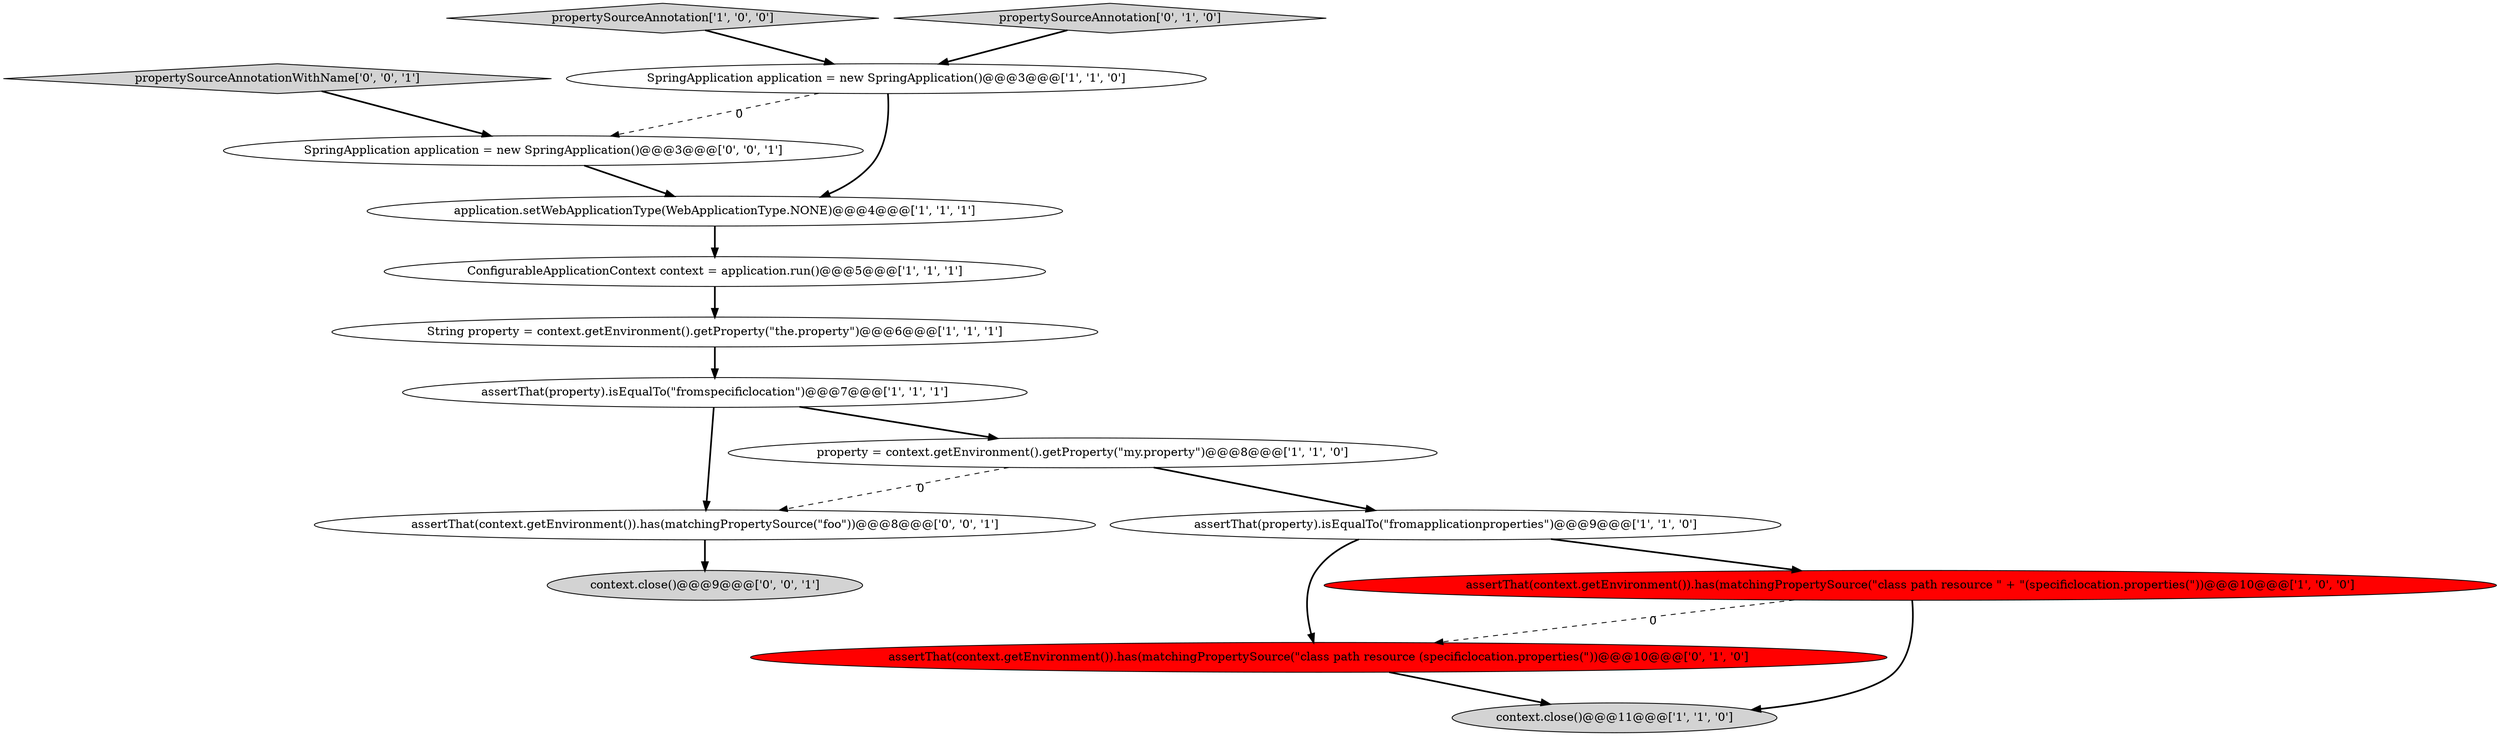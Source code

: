 digraph {
0 [style = filled, label = "SpringApplication application = new SpringApplication()@@@3@@@['1', '1', '0']", fillcolor = white, shape = ellipse image = "AAA0AAABBB1BBB"];
7 [style = filled, label = "propertySourceAnnotation['1', '0', '0']", fillcolor = lightgray, shape = diamond image = "AAA0AAABBB1BBB"];
5 [style = filled, label = "assertThat(property).isEqualTo(\"fromspecificlocation\")@@@7@@@['1', '1', '1']", fillcolor = white, shape = ellipse image = "AAA0AAABBB1BBB"];
15 [style = filled, label = "assertThat(context.getEnvironment()).has(matchingPropertySource(\"foo\"))@@@8@@@['0', '0', '1']", fillcolor = white, shape = ellipse image = "AAA0AAABBB3BBB"];
13 [style = filled, label = "propertySourceAnnotationWithName['0', '0', '1']", fillcolor = lightgray, shape = diamond image = "AAA0AAABBB3BBB"];
9 [style = filled, label = "assertThat(property).isEqualTo(\"fromapplicationproperties\")@@@9@@@['1', '1', '0']", fillcolor = white, shape = ellipse image = "AAA0AAABBB1BBB"];
12 [style = filled, label = "context.close()@@@9@@@['0', '0', '1']", fillcolor = lightgray, shape = ellipse image = "AAA0AAABBB3BBB"];
4 [style = filled, label = "assertThat(context.getEnvironment()).has(matchingPropertySource(\"class path resource \" + \"(specificlocation.properties(\"))@@@10@@@['1', '0', '0']", fillcolor = red, shape = ellipse image = "AAA1AAABBB1BBB"];
1 [style = filled, label = "property = context.getEnvironment().getProperty(\"my.property\")@@@8@@@['1', '1', '0']", fillcolor = white, shape = ellipse image = "AAA0AAABBB1BBB"];
14 [style = filled, label = "SpringApplication application = new SpringApplication()@@@3@@@['0', '0', '1']", fillcolor = white, shape = ellipse image = "AAA0AAABBB3BBB"];
8 [style = filled, label = "application.setWebApplicationType(WebApplicationType.NONE)@@@4@@@['1', '1', '1']", fillcolor = white, shape = ellipse image = "AAA0AAABBB1BBB"];
2 [style = filled, label = "String property = context.getEnvironment().getProperty(\"the.property\")@@@6@@@['1', '1', '1']", fillcolor = white, shape = ellipse image = "AAA0AAABBB1BBB"];
3 [style = filled, label = "ConfigurableApplicationContext context = application.run()@@@5@@@['1', '1', '1']", fillcolor = white, shape = ellipse image = "AAA0AAABBB1BBB"];
10 [style = filled, label = "propertySourceAnnotation['0', '1', '0']", fillcolor = lightgray, shape = diamond image = "AAA0AAABBB2BBB"];
11 [style = filled, label = "assertThat(context.getEnvironment()).has(matchingPropertySource(\"class path resource (specificlocation.properties(\"))@@@10@@@['0', '1', '0']", fillcolor = red, shape = ellipse image = "AAA1AAABBB2BBB"];
6 [style = filled, label = "context.close()@@@11@@@['1', '1', '0']", fillcolor = lightgray, shape = ellipse image = "AAA0AAABBB1BBB"];
0->14 [style = dashed, label="0"];
5->1 [style = bold, label=""];
10->0 [style = bold, label=""];
5->15 [style = bold, label=""];
14->8 [style = bold, label=""];
7->0 [style = bold, label=""];
15->12 [style = bold, label=""];
4->11 [style = dashed, label="0"];
9->11 [style = bold, label=""];
3->2 [style = bold, label=""];
4->6 [style = bold, label=""];
13->14 [style = bold, label=""];
1->15 [style = dashed, label="0"];
1->9 [style = bold, label=""];
9->4 [style = bold, label=""];
11->6 [style = bold, label=""];
2->5 [style = bold, label=""];
8->3 [style = bold, label=""];
0->8 [style = bold, label=""];
}
